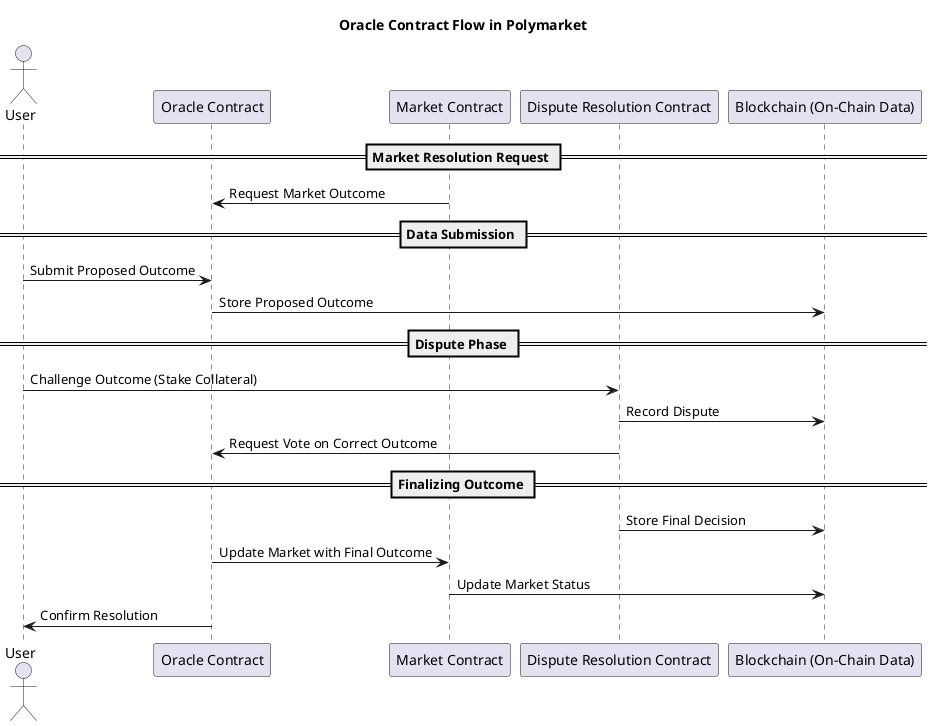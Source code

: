 @startuml
title Oracle Contract Flow in Polymarket

actor User
participant "Oracle Contract" as Oracle
participant "Market Contract" as Market
participant "Dispute Resolution Contract" as Dispute
participant "Blockchain (On-Chain Data)" as Blockchain

== Market Resolution Request ==
Market -> Oracle: Request Market Outcome

== Data Submission ==
User -> Oracle: Submit Proposed Outcome
Oracle -> Blockchain: Store Proposed Outcome

== Dispute Phase ==
User -> Dispute: Challenge Outcome (Stake Collateral)
Dispute -> Blockchain: Record Dispute
Dispute -> Oracle: Request Vote on Correct Outcome

== Finalizing Outcome ==
Dispute -> Blockchain: Store Final Decision
Oracle -> Market: Update Market with Final Outcome
Market -> Blockchain: Update Market Status
Oracle -> User: Confirm Resolution

@enduml
